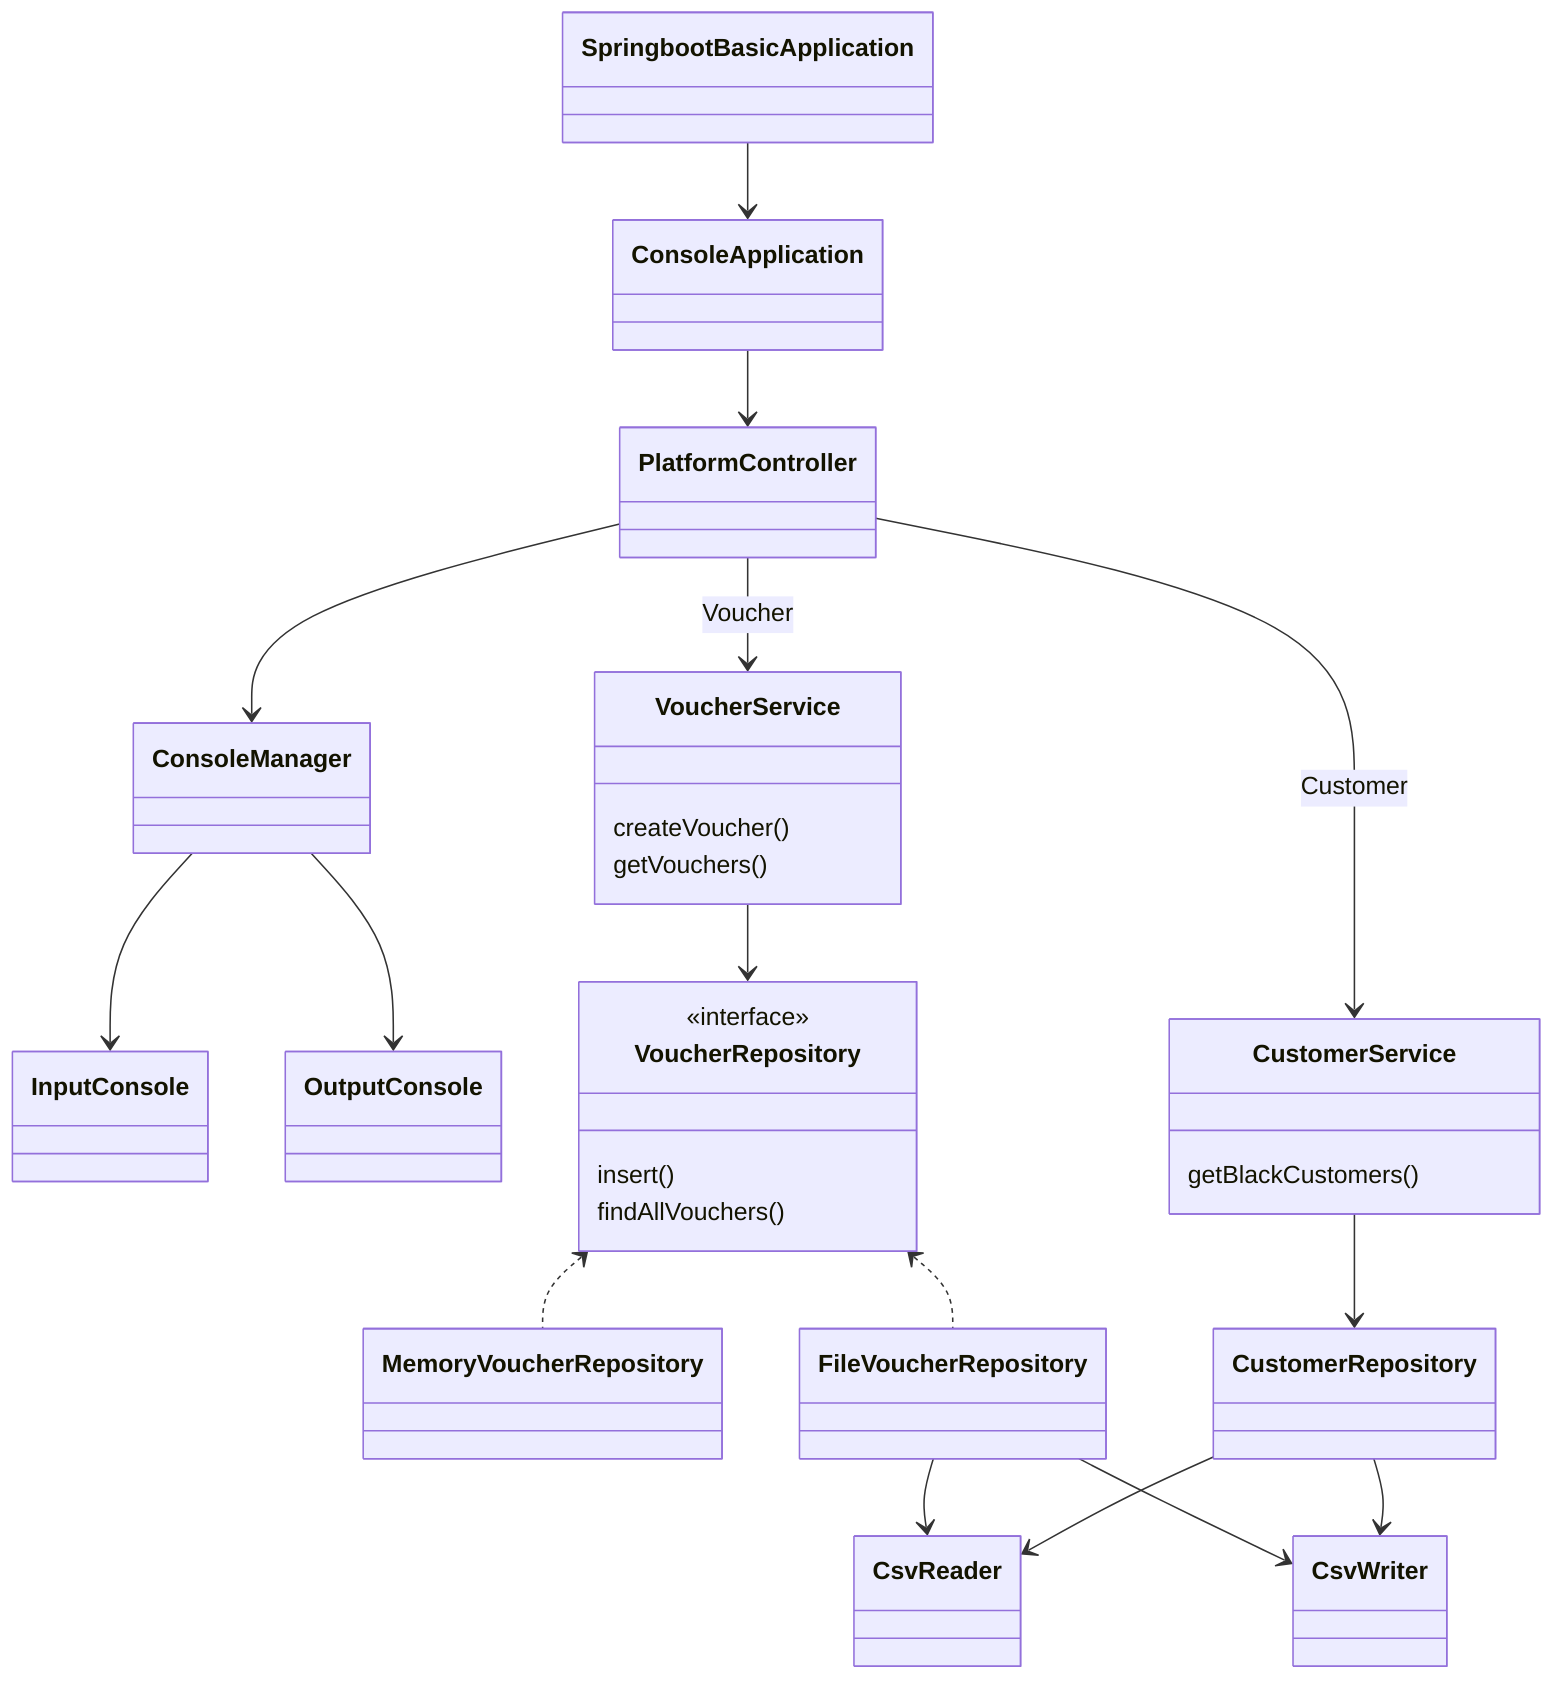 classDiagram

    %% Controller
    class SpringbootBasicApplication
    class ConsoleApplication
    class PlatformController
    SpringbootBasicApplication --> ConsoleApplication
    ConsoleApplication --> PlatformController

    %% IO
    class ConsoleManager
    class InputConsole
    class OutputConsole
    ConsoleManager --> InputConsole
    ConsoleManager --> OutputConsole
    PlatformController --> ConsoleManager

    %% Service
    class VoucherService {
        createVoucher()
        getVouchers()
    }
    class CustomerService {
        getBlackCustomers()
    }
    PlatformController --> VoucherService : Voucher
    PlatformController --> CustomerService : Customer

    %% Repository
    class VoucherRepository {
        <<interface>>
        insert()
        findAllVouchers()
    }
    VoucherService --> VoucherRepository
    class MemoryVoucherRepository
    class FileVoucherRepository
    FileVoucherRepository --> CsvReader
    FileVoucherRepository --> CsvWriter
    VoucherRepository <.. MemoryVoucherRepository
    VoucherRepository <.. FileVoucherRepository

    class CustomerRepository
    CustomerRepository --> CsvReader
    CustomerRepository --> CsvWriter
    CustomerService --> CustomerRepository